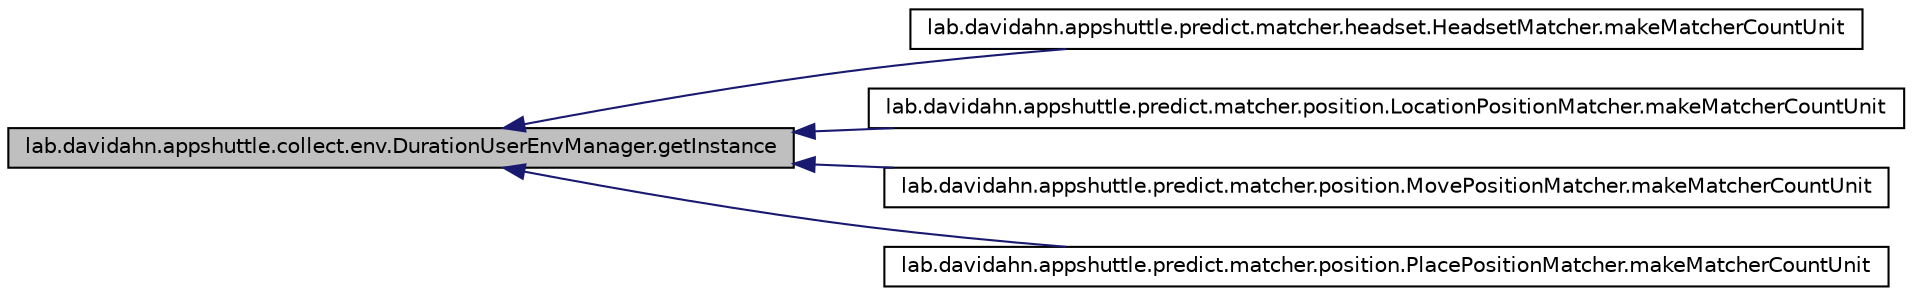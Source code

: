 digraph G
{
 // INTERACTIVE_SVG=YES
  edge [fontname="Helvetica",fontsize="10",labelfontname="Helvetica",labelfontsize="10"];
  node [fontname="Helvetica",fontsize="10",shape=record];
  rankdir="LR";
  Node1 [label="lab.davidahn.appshuttle.collect.env.DurationUserEnvManager.getInstance",height=0.2,width=0.4,color="black", fillcolor="grey75", style="filled" fontcolor="black"];
  Node1 -> Node2 [dir="back",color="midnightblue",fontsize="10",style="solid",fontname="Helvetica"];
  Node2 [label="lab.davidahn.appshuttle.predict.matcher.headset.HeadsetMatcher.makeMatcherCountUnit",height=0.2,width=0.4,color="black", fillcolor="white", style="filled",URL="$classlab_1_1davidahn_1_1appshuttle_1_1predict_1_1matcher_1_1headset_1_1_headset_matcher.html#ad137a2493e7da2a7f92289ef6135c26d"];
  Node1 -> Node3 [dir="back",color="midnightblue",fontsize="10",style="solid",fontname="Helvetica"];
  Node3 [label="lab.davidahn.appshuttle.predict.matcher.position.LocationPositionMatcher.makeMatcherCountUnit",height=0.2,width=0.4,color="black", fillcolor="white", style="filled",URL="$classlab_1_1davidahn_1_1appshuttle_1_1predict_1_1matcher_1_1position_1_1_location_position_matcher.html#a50ff6822bc7ee25e8006a56f7a3afb9d"];
  Node1 -> Node4 [dir="back",color="midnightblue",fontsize="10",style="solid",fontname="Helvetica"];
  Node4 [label="lab.davidahn.appshuttle.predict.matcher.position.MovePositionMatcher.makeMatcherCountUnit",height=0.2,width=0.4,color="black", fillcolor="white", style="filled",URL="$classlab_1_1davidahn_1_1appshuttle_1_1predict_1_1matcher_1_1position_1_1_move_position_matcher.html#adba38518fe3f3946969f1428a4f0569f"];
  Node1 -> Node5 [dir="back",color="midnightblue",fontsize="10",style="solid",fontname="Helvetica"];
  Node5 [label="lab.davidahn.appshuttle.predict.matcher.position.PlacePositionMatcher.makeMatcherCountUnit",height=0.2,width=0.4,color="black", fillcolor="white", style="filled",URL="$classlab_1_1davidahn_1_1appshuttle_1_1predict_1_1matcher_1_1position_1_1_place_position_matcher.html#aa119112e5551c1b55067c68de74a0964"];
}
